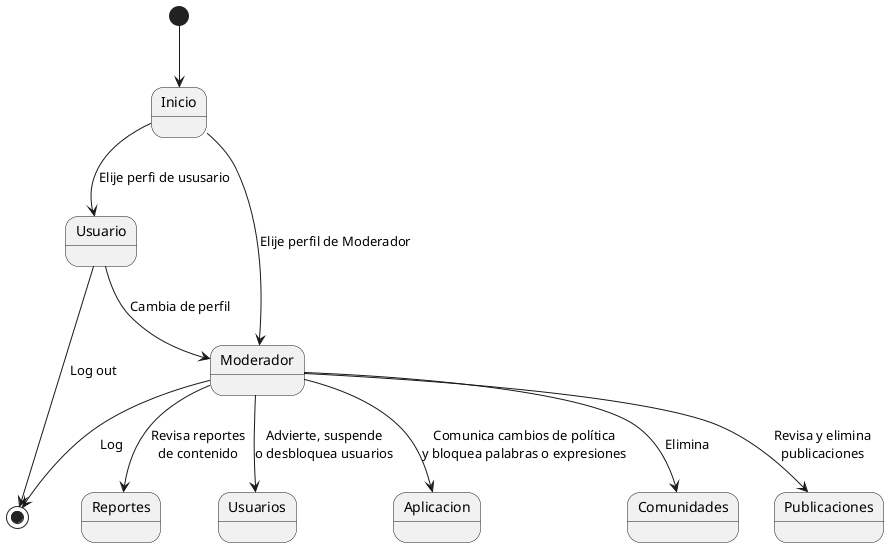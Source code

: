@startuml
[*] --> Inicio
Inicio --> Usuario : Elije perfi de ususario
Inicio --> Moderador : Elije perfil de Moderador
Usuario --> Moderador : Cambia de perfil
Moderador --> Publicaciones : Revisa y elimina\npublicaciones
Moderador --> Reportes : Revisa reportes\nde contenido
Moderador --> Usuarios : Advierte, suspende\no desbloquea usuarios
Moderador --> Aplicacion : Comunica cambios de política\ny bloquea palabras o expresiones
Moderador --> Comunidades : Elimina
Usuario --> [*] : Log out
Moderador --> [*] : Log
@enduml